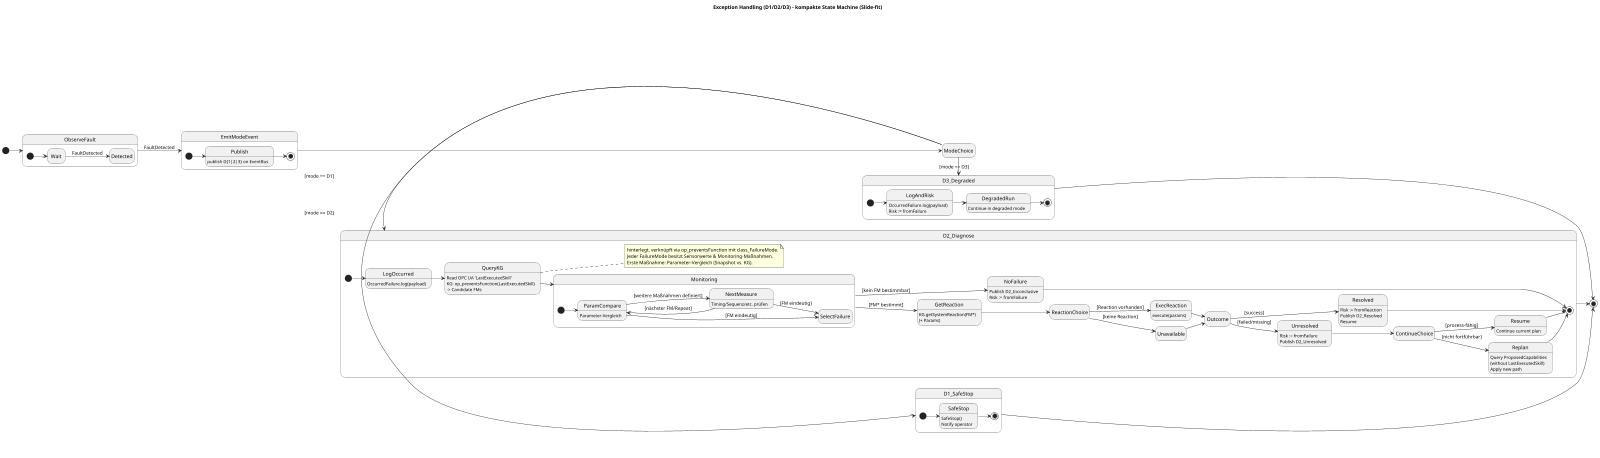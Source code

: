 @startuml
title Exception Handling (D1/D2/D3) – kompakte State Machine (Slide-fit)

' — Layout für Folien —
scale 1600 width
skinparam Shadowing false
skinparam nodesep 30
skinparam ranksep 35
left to right direction
hide empty description

[*] --> ObserveFault

state ObserveFault {
  [*] --> Wait
  Wait --> Detected : FaultDetected
}
ObserveFault --> EmitModeEvent : FaultDetected

state EmitModeEvent {
  [*] --> Publish
  Publish : publish D{1|2|3} on EventBus
  Publish --> [*]
}
EmitModeEvent --> ModeChoice

state ModeChoice <<choice>>

' drei breite Zweige nebeneinander
ModeChoice -right-> D1_SafeStop : [mode == D1]
ModeChoice -right-> D2_Diagnose : [mode == D2]
ModeChoice -right-> D3_Degraded : [mode == D3]

' === D1: Not-Aus / sicherer Halt ===
state D1_SafeStop {
  [*] --> SafeStop
  SafeStop : SafeStop()\nNotify operator
  SafeStop --> [*]
}
D1_SafeStop --> [*]

' === D2: Diagnose + Behandlung ===
state D2_Diagnose {
  [*] --> LogOccurred
  LogOccurred : OccurredFailure.log(payload)
  LogOccurred --> QueryKG

  QueryKG : Read OPC UA 'LastExecutedSkill'\nKG: op_preventsFunction(LastExecutedSkill)\n-> Candidate FMs
  note right of QueryKG
    'LastExecutedSkill' ist OPC UA (string) und im KG als class_Function
    hinterlegt, verknüpft via op_preventsFunction mit class_FailureMode.
    Jeder FailureMode besitzt Sensorwerte & Monitoring-Maßnahmen.
    Erste Maßnahme: Parameter-Vergleich (Snapshot vs. KG).
  end note
  QueryKG --> Monitoring

  state Monitoring {
    [*] --> ParamCompare
    ParamCompare : Parameter-Vergleich
    ParamCompare --> NextMeasure : [weitere Maßnahmen definiert]
    NextMeasure : Timing/Sequenz/etc. prüfen
    NextMeasure --> ParamCompare : [nächster FM/Repeat]
    ParamCompare --> SelectFailure : [FM eindeutig]
    NextMeasure  --> SelectFailure : [FM eindeutig]
  }

  Monitoring --> NoFailure : [kein FM bestimmbar]
  NoFailure : Publish D2_Inconclusive\nRisk := fromFailure
  NoFailure --> [*]

  Monitoring --> GetReaction : [FM* bestimmt]
  GetReaction : KG.getSystemReaction(FM*)\n(+ Params)
  GetReaction --> ReactionChoice

  state ReactionChoice <<choice>>
  ReactionChoice --> ExecReaction : [Reaction vorhanden]
  ReactionChoice --> Unavailable  : [keine Reaction]

  ExecReaction : execute(params)
  ExecReaction --> Outcome <<choice>>
  Unavailable  --> Outcome

  Outcome --> Resolved   : [success]
  Outcome --> Unresolved : [failed/missing]

  Resolved : Risk := fromReaction\nPublish D2_Resolved\nResume
  Resolved --> [*]

  Unresolved : Risk := fromFailure\nPublish D2_Unresolved
  Unresolved --> ContinueChoice

  state ContinueChoice <<choice>>
  ContinueChoice --> Resume : [prozess-fähig]
  ContinueChoice --> Replan : [nicht fortführbar]

  Resume : Continue current plan
  Resume --> [*]

  Replan : Query ProposedCapabilities\n(without LastExecutedSkill)\nApply new path
  Replan --> [*]
}
D2_Diagnose --> [*]

' === D3: Produktion trotz Störung ===
state D3_Degraded {
  [*] --> LogAndRisk
  LogAndRisk : OccurredFailure.log(payload)\nRisk := fromFailure
  LogAndRisk --> DegradedRun
  DegradedRun : Continue in degraded mode
  DegradedRun --> [*]
}
D3_Degraded --> [*]

' Wissensgrundlage Risiko (Hinweis)
'note "KG-Reasoning liefert je FailureMode die schlimmsten Folgen;\nim Betrieb wird abgefragt und der Risiko-Status gesetzt." as N1
'N1 .. D2_Diagnose
'N1 .. D3_Degraded

@enduml
